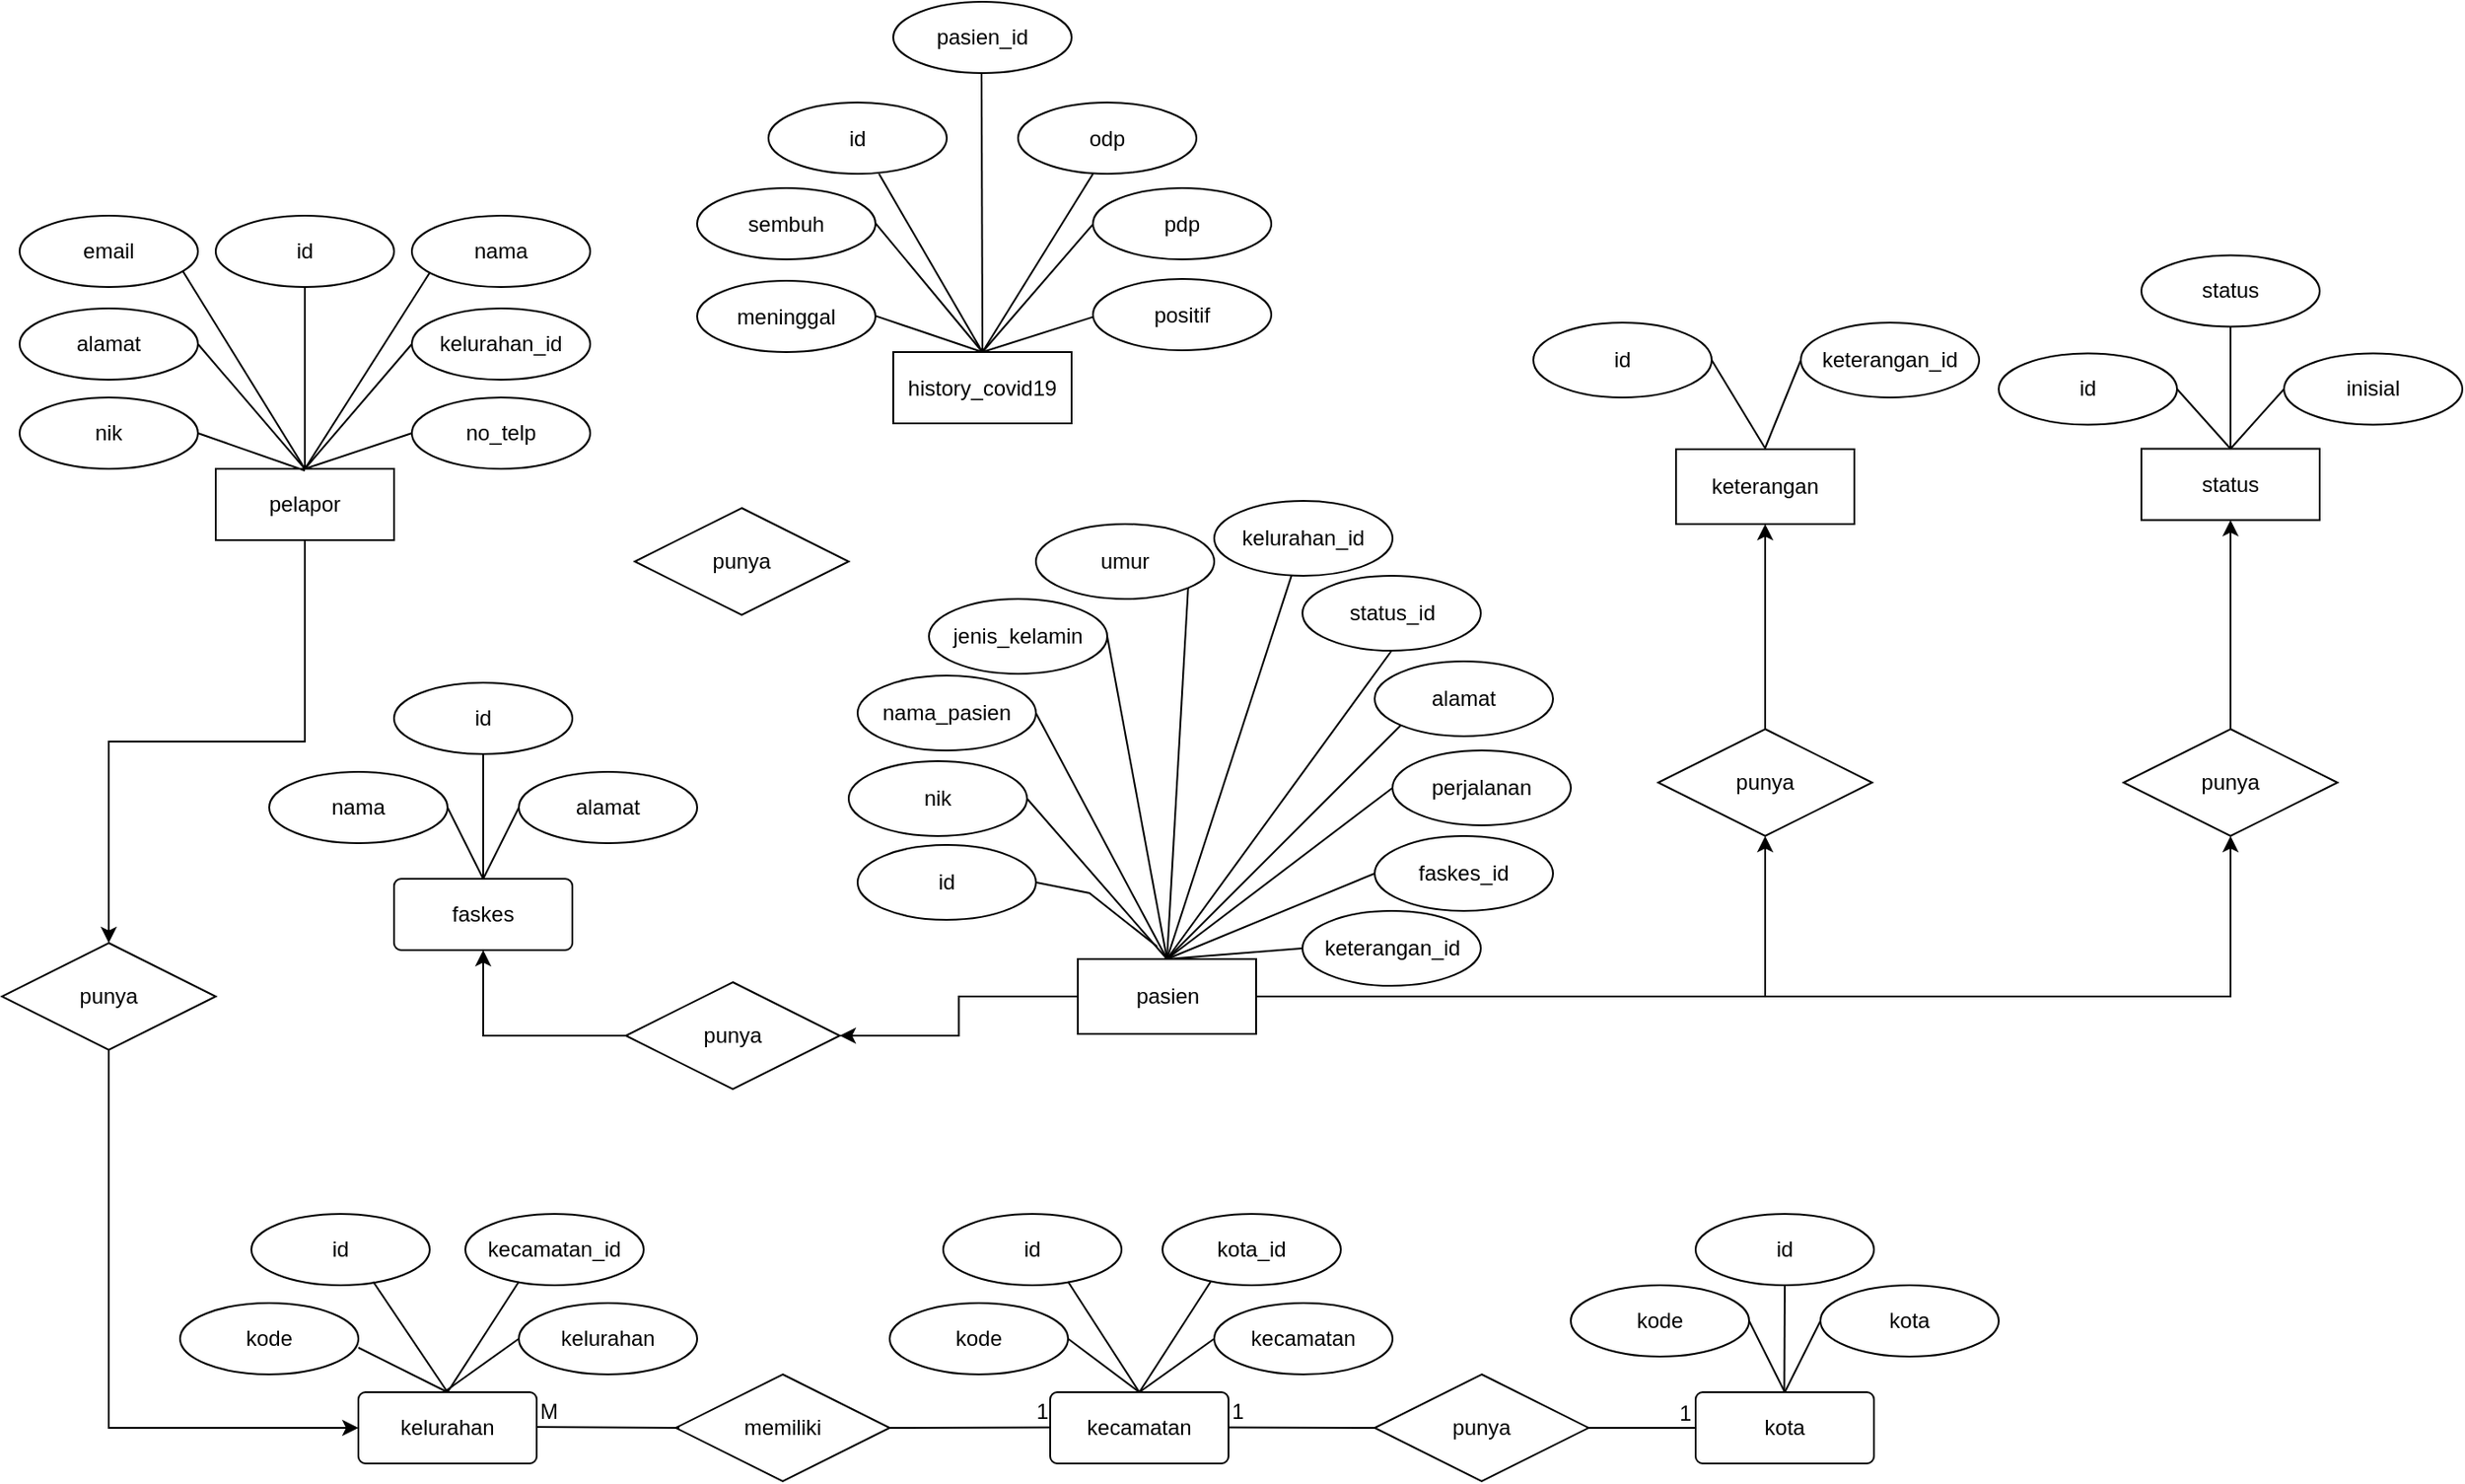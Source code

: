 <mxfile version="13.0.7" type="github"><diagram id="OCcPVZrVLia6TvkA2vuJ" name="Page-1"><mxGraphModel dx="2012" dy="662" grid="1" gridSize="10" guides="1" tooltips="1" connect="1" arrows="1" fold="1" page="1" pageScale="1" pageWidth="827" pageHeight="1169" math="0" shadow="0"><root><mxCell id="0"/><mxCell id="1" parent="0"/><mxCell id="dDzV7m8oCXb1ldb-OooE-206" style="edgeStyle=orthogonalEdgeStyle;rounded=0;orthogonalLoop=1;jettySize=auto;html=1;entryX=0.5;entryY=0;entryDx=0;entryDy=0;" edge="1" parent="1" source="zjP-jEI3anK48HzsfgBZ-4" target="dDzV7m8oCXb1ldb-OooE-205"><mxGeometry relative="1" as="geometry"/></mxCell><mxCell id="zjP-jEI3anK48HzsfgBZ-4" value="pelapor" style="whiteSpace=wrap;html=1;align=center;" parent="1" vertex="1"><mxGeometry x="-450" y="402" width="100" height="40" as="geometry"/></mxCell><mxCell id="zjP-jEI3anK48HzsfgBZ-5" value="nik" style="ellipse;whiteSpace=wrap;html=1;align=center;" parent="1" vertex="1"><mxGeometry x="-560" y="362" width="100" height="40" as="geometry"/></mxCell><mxCell id="zjP-jEI3anK48HzsfgBZ-6" value="nama" style="ellipse;whiteSpace=wrap;html=1;align=center;" parent="1" vertex="1"><mxGeometry x="-340" y="260" width="100" height="40" as="geometry"/></mxCell><mxCell id="zjP-jEI3anK48HzsfgBZ-7" value="email" style="ellipse;whiteSpace=wrap;html=1;align=center;" parent="1" vertex="1"><mxGeometry x="-560" y="260" width="100" height="40" as="geometry"/></mxCell><mxCell id="zjP-jEI3anK48HzsfgBZ-14" value="&lt;span style=&quot;color: rgba(0 , 0 , 0 , 0) ; font-family: monospace ; font-size: 0px&quot;&gt;%3CmxGraphModel%3E%3Croot%3E%3CmxCell%20id%3D%220%22%2F%3E%3CmxCell%20id%3D%221%22%20parent%3D%220%22%2F%3E%3CmxCell%20id%3D%222%22%20value%3D%22%22%20style%3D%22endArrow%3Dclassic%3Bhtml%3D1%3BentryX%3D0.997%3BentryY%3D0.681%3BentryDx%3D0%3BentryDy%3D0%3BentryPerimeter%3D0%3B%22%20edge%3D%221%22%20parent%3D%221%22%3E%3CmxGeometry%20width%3D%2250%22%20height%3D%2250%22%20relative%3D%221%22%20as%3D%22geometry%22%3E%3CmxPoint%20x%3D%22200%22%20y%3D%22160%22%20as%3D%22sourcePoint%22%2F%3E%3CmxPoint%20x%3D%22159.7%22%20y%3D%22127.24%22%20as%3D%22targetPoint%22%2F%3E%3C%2FmxGeometry%3E%3C%2FmxCell%3E%3C%2Froot%3E%3C%2FmxGraphModel%3E&lt;/span&gt;" style="text;html=1;align=center;verticalAlign=middle;resizable=0;points=[];autosize=1;" parent="1" vertex="1"><mxGeometry x="-47" y="331.5" width="20" height="20" as="geometry"/></mxCell><mxCell id="zjP-jEI3anK48HzsfgBZ-17" value="no_telp" style="ellipse;whiteSpace=wrap;html=1;align=center;" parent="1" vertex="1"><mxGeometry x="-340" y="362" width="100" height="40" as="geometry"/></mxCell><mxCell id="zjP-jEI3anK48HzsfgBZ-18" value="&lt;span style=&quot;color: rgba(0 , 0 , 0 , 0) ; font-family: monospace ; font-size: 0px&quot;&gt;%3CmxGraphModel%3E%3Croot%3E%3CmxCell%20id%3D%220%22%2F%3E%3CmxCell%20id%3D%221%22%20parent%3D%220%22%2F%3E%3CmxCell%20id%3D%222%22%20value%3D%22%22%20style%3D%22endArrow%3Dclassic%3Bhtml%3D1%3BentryX%3D0.217%3BentryY%3D0.883%3BentryDx%3D0%3BentryDy%3D0%3BentryPerimeter%3D0%3B%22%20edge%3D%221%22%20parent%3D%221%22%3E%3CmxGeometry%20width%3D%2250%22%20height%3D%2250%22%20relative%3D%221%22%20as%3D%22geometry%22%3E%3CmxPoint%20x%3D%22260%22%20y%3D%22160%22%20as%3D%22sourcePoint%22%2F%3E%3CmxPoint%20x%3D%22289.7%22%20y%3D%22135.32%22%20as%3D%22targetPoint%22%2F%3E%3C%2FmxGeometry%3E%3C%2FmxCell%3E%3C%2Froot%3E%3C%2FmxGraphModel%3E&lt;/span&gt;" style="text;html=1;align=center;verticalAlign=middle;resizable=0;points=[];autosize=1;" parent="1" vertex="1"><mxGeometry x="10" y="284.5" width="20" height="20" as="geometry"/></mxCell><mxCell id="zjP-jEI3anK48HzsfgBZ-20" value="alamat" style="ellipse;whiteSpace=wrap;html=1;align=center;" parent="1" vertex="1"><mxGeometry x="-560" y="312" width="100" height="40" as="geometry"/></mxCell><mxCell id="zjP-jEI3anK48HzsfgBZ-23" value="status" style="whiteSpace=wrap;html=1;align=center;" parent="1" vertex="1"><mxGeometry x="630" y="390.75" width="100" height="40" as="geometry"/></mxCell><mxCell id="zjP-jEI3anK48HzsfgBZ-24" value="status" style="ellipse;whiteSpace=wrap;html=1;align=center;" parent="1" vertex="1"><mxGeometry x="630" y="282.25" width="100" height="40" as="geometry"/></mxCell><mxCell id="zjP-jEI3anK48HzsfgBZ-25" value="inisial" style="ellipse;whiteSpace=wrap;html=1;align=center;" parent="1" vertex="1"><mxGeometry x="710" y="337.25" width="100" height="40" as="geometry"/></mxCell><mxCell id="zjP-jEI3anK48HzsfgBZ-32" value="history_covid19" style="whiteSpace=wrap;html=1;align=center;" parent="1" vertex="1"><mxGeometry x="-70" y="336.5" width="100" height="40" as="geometry"/></mxCell><mxCell id="zjP-jEI3anK48HzsfgBZ-33" value="odp" style="ellipse;whiteSpace=wrap;html=1;align=center;" parent="1" vertex="1"><mxGeometry y="196.5" width="100" height="40" as="geometry"/></mxCell><mxCell id="zjP-jEI3anK48HzsfgBZ-35" value="pdp" style="ellipse;whiteSpace=wrap;html=1;align=center;" parent="1" vertex="1"><mxGeometry x="42" y="244.5" width="100" height="40" as="geometry"/></mxCell><mxCell id="dDzV7m8oCXb1ldb-OooE-9" value="positif" style="ellipse;whiteSpace=wrap;html=1;align=center;" vertex="1" parent="1"><mxGeometry x="42" y="295.5" width="100" height="40" as="geometry"/></mxCell><mxCell id="dDzV7m8oCXb1ldb-OooE-19" value="sembuh" style="ellipse;whiteSpace=wrap;html=1;align=center;" vertex="1" parent="1"><mxGeometry x="-180" y="244.5" width="100" height="40" as="geometry"/></mxCell><mxCell id="dDzV7m8oCXb1ldb-OooE-21" value="meninggal" style="ellipse;whiteSpace=wrap;html=1;align=center;" vertex="1" parent="1"><mxGeometry x="-180" y="296.5" width="100" height="40" as="geometry"/></mxCell><mxCell id="dDzV7m8oCXb1ldb-OooE-183" style="edgeStyle=orthogonalEdgeStyle;rounded=0;orthogonalLoop=1;jettySize=auto;html=1;" edge="1" parent="1" source="dDzV7m8oCXb1ldb-OooE-38" target="dDzV7m8oCXb1ldb-OooE-182"><mxGeometry relative="1" as="geometry"/></mxCell><mxCell id="dDzV7m8oCXb1ldb-OooE-191" style="edgeStyle=orthogonalEdgeStyle;rounded=0;orthogonalLoop=1;jettySize=auto;html=1;entryX=0.5;entryY=1;entryDx=0;entryDy=0;" edge="1" parent="1" source="dDzV7m8oCXb1ldb-OooE-38" target="dDzV7m8oCXb1ldb-OooE-190"><mxGeometry relative="1" as="geometry"/></mxCell><mxCell id="dDzV7m8oCXb1ldb-OooE-203" style="edgeStyle=orthogonalEdgeStyle;rounded=0;orthogonalLoop=1;jettySize=auto;html=1;entryX=1;entryY=0.5;entryDx=0;entryDy=0;" edge="1" parent="1" source="dDzV7m8oCXb1ldb-OooE-38" target="dDzV7m8oCXb1ldb-OooE-201"><mxGeometry relative="1" as="geometry"/></mxCell><mxCell id="dDzV7m8oCXb1ldb-OooE-38" value="pasien" style="whiteSpace=wrap;html=1;align=center;verticalAlign=middle;" vertex="1" parent="1"><mxGeometry x="33.5" y="677" width="100" height="42" as="geometry"/></mxCell><mxCell id="dDzV7m8oCXb1ldb-OooE-39" value="alamat&lt;br&gt;" style="ellipse;whiteSpace=wrap;html=1;align=center;verticalAlign=middle;" vertex="1" parent="1"><mxGeometry x="200" y="510" width="100" height="42" as="geometry"/></mxCell><mxCell id="dDzV7m8oCXb1ldb-OooE-40" value="status_id" style="ellipse;whiteSpace=wrap;html=1;align=center;verticalAlign=middle;" vertex="1" parent="1"><mxGeometry x="159.5" y="462" width="100" height="42" as="geometry"/></mxCell><mxCell id="dDzV7m8oCXb1ldb-OooE-41" value="umur" style="ellipse;whiteSpace=wrap;html=1;align=center;verticalAlign=middle;" vertex="1" parent="1"><mxGeometry x="10" y="433" width="100" height="42" as="geometry"/></mxCell><mxCell id="dDzV7m8oCXb1ldb-OooE-42" value="faskes_id" style="ellipse;whiteSpace=wrap;html=1;align=center;verticalAlign=middle;" vertex="1" parent="1"><mxGeometry x="200" y="608" width="100" height="42" as="geometry"/></mxCell><mxCell id="dDzV7m8oCXb1ldb-OooE-43" value="nama_pasien" style="ellipse;whiteSpace=wrap;html=1;align=center;verticalAlign=middle;" vertex="1" parent="1"><mxGeometry x="-90" y="518" width="100" height="42" as="geometry"/></mxCell><mxCell id="dDzV7m8oCXb1ldb-OooE-44" value="nik" style="ellipse;whiteSpace=wrap;html=1;align=center;verticalAlign=middle;" vertex="1" parent="1"><mxGeometry x="-95" y="566" width="100" height="42" as="geometry"/></mxCell><mxCell id="dDzV7m8oCXb1ldb-OooE-45" value="jenis_kelamin" style="ellipse;whiteSpace=wrap;html=1;align=center;verticalAlign=middle;" vertex="1" parent="1"><mxGeometry x="-50" y="475" width="100" height="42" as="geometry"/></mxCell><mxCell id="dDzV7m8oCXb1ldb-OooE-46" value="perjalanan" style="ellipse;whiteSpace=wrap;html=1;align=center;verticalAlign=middle;" vertex="1" parent="1"><mxGeometry x="210" y="560" width="100" height="42" as="geometry"/></mxCell><mxCell id="dDzV7m8oCXb1ldb-OooE-47" value="keterangan_id" style="ellipse;whiteSpace=wrap;html=1;align=center;verticalAlign=middle;" vertex="1" parent="1"><mxGeometry x="159.5" y="650" width="100" height="42" as="geometry"/></mxCell><mxCell id="dDzV7m8oCXb1ldb-OooE-48" value="" style="endArrow=none;html=1;rounded=0;entryX=0.5;entryY=1;entryDx=0;entryDy=0;exitX=0.5;exitY=0;exitDx=0;exitDy=0;verticalAlign=middle;" edge="1" parent="1" source="dDzV7m8oCXb1ldb-OooE-38" target="dDzV7m8oCXb1ldb-OooE-40"><mxGeometry relative="1" as="geometry"><mxPoint x="-6.5" y="597" as="sourcePoint"/><mxPoint x="153.5" y="597" as="targetPoint"/></mxGeometry></mxCell><mxCell id="dDzV7m8oCXb1ldb-OooE-49" value="" style="endArrow=none;html=1;rounded=0;entryX=0;entryY=1;entryDx=0;entryDy=0;exitX=0.5;exitY=0;exitDx=0;exitDy=0;verticalAlign=middle;" edge="1" parent="1" source="dDzV7m8oCXb1ldb-OooE-38" target="dDzV7m8oCXb1ldb-OooE-39"><mxGeometry relative="1" as="geometry"><mxPoint x="53.5" y="557" as="sourcePoint"/><mxPoint x="213.5" y="557" as="targetPoint"/></mxGeometry></mxCell><mxCell id="dDzV7m8oCXb1ldb-OooE-50" value="" style="endArrow=none;html=1;rounded=0;exitX=1;exitY=1;exitDx=0;exitDy=0;entryX=0.5;entryY=0;entryDx=0;entryDy=0;verticalAlign=middle;" edge="1" parent="1" source="dDzV7m8oCXb1ldb-OooE-41" target="dDzV7m8oCXb1ldb-OooE-38"><mxGeometry relative="1" as="geometry"><mxPoint x="-6.5" y="537" as="sourcePoint"/><mxPoint x="153.5" y="537" as="targetPoint"/></mxGeometry></mxCell><mxCell id="dDzV7m8oCXb1ldb-OooE-51" value="" style="endArrow=none;html=1;rounded=0;exitX=1;exitY=0.5;exitDx=0;exitDy=0;entryX=0.5;entryY=0;entryDx=0;entryDy=0;verticalAlign=middle;" edge="1" parent="1" source="dDzV7m8oCXb1ldb-OooE-45" target="dDzV7m8oCXb1ldb-OooE-38"><mxGeometry relative="1" as="geometry"><mxPoint x="3.5" y="557" as="sourcePoint"/><mxPoint x="163.5" y="557" as="targetPoint"/></mxGeometry></mxCell><mxCell id="dDzV7m8oCXb1ldb-OooE-52" value="" style="endArrow=none;html=1;rounded=0;exitX=1;exitY=0.5;exitDx=0;exitDy=0;entryX=0.5;entryY=0;entryDx=0;entryDy=0;verticalAlign=middle;" edge="1" parent="1" source="dDzV7m8oCXb1ldb-OooE-43" target="dDzV7m8oCXb1ldb-OooE-38"><mxGeometry relative="1" as="geometry"><mxPoint x="183.5" y="597" as="sourcePoint"/><mxPoint x="343.5" y="597" as="targetPoint"/></mxGeometry></mxCell><mxCell id="dDzV7m8oCXb1ldb-OooE-53" value="" style="endArrow=none;html=1;rounded=0;entryX=0;entryY=0.5;entryDx=0;entryDy=0;verticalAlign=middle;" edge="1" parent="1" target="dDzV7m8oCXb1ldb-OooE-47"><mxGeometry relative="1" as="geometry"><mxPoint x="83.5" y="677.0" as="sourcePoint"/><mxPoint x="343.5" y="597" as="targetPoint"/></mxGeometry></mxCell><mxCell id="dDzV7m8oCXb1ldb-OooE-54" value="" style="endArrow=none;html=1;rounded=0;exitX=1;exitY=0.5;exitDx=0;exitDy=0;entryX=0.5;entryY=0;entryDx=0;entryDy=0;verticalAlign=middle;" edge="1" parent="1" source="dDzV7m8oCXb1ldb-OooE-44" target="dDzV7m8oCXb1ldb-OooE-38"><mxGeometry relative="1" as="geometry"><mxPoint x="183.5" y="597" as="sourcePoint"/><mxPoint x="83.5" y="667" as="targetPoint"/></mxGeometry></mxCell><mxCell id="dDzV7m8oCXb1ldb-OooE-55" value="" style="endArrow=none;html=1;rounded=0;entryX=0;entryY=0.5;entryDx=0;entryDy=0;verticalAlign=middle;" edge="1" parent="1" target="dDzV7m8oCXb1ldb-OooE-42"><mxGeometry relative="1" as="geometry"><mxPoint x="83.5" y="677.0" as="sourcePoint"/><mxPoint x="343.5" y="597" as="targetPoint"/></mxGeometry></mxCell><mxCell id="dDzV7m8oCXb1ldb-OooE-56" value="" style="endArrow=none;html=1;rounded=0;exitX=0.5;exitY=0;exitDx=0;exitDy=0;entryX=0;entryY=0.5;entryDx=0;entryDy=0;verticalAlign=middle;" edge="1" parent="1" source="dDzV7m8oCXb1ldb-OooE-38" target="dDzV7m8oCXb1ldb-OooE-46"><mxGeometry relative="1" as="geometry"><mxPoint x="183.5" y="597" as="sourcePoint"/><mxPoint x="343.5" y="597" as="targetPoint"/></mxGeometry></mxCell><mxCell id="dDzV7m8oCXb1ldb-OooE-59" value="kelurahan" style="rounded=1;arcSize=10;whiteSpace=wrap;html=1;align=center;" vertex="1" parent="1"><mxGeometry x="-370" y="920" width="100" height="40" as="geometry"/></mxCell><mxCell id="dDzV7m8oCXb1ldb-OooE-60" value="kode" style="ellipse;whiteSpace=wrap;html=1;align=center;" vertex="1" parent="1"><mxGeometry x="-470" y="870" width="100" height="40" as="geometry"/></mxCell><mxCell id="dDzV7m8oCXb1ldb-OooE-61" value="kelurahan" style="ellipse;whiteSpace=wrap;html=1;align=center;" vertex="1" parent="1"><mxGeometry x="-280" y="870" width="100" height="40" as="geometry"/></mxCell><mxCell id="dDzV7m8oCXb1ldb-OooE-64" value="kecamatan" style="rounded=1;arcSize=10;whiteSpace=wrap;html=1;align=center;" vertex="1" parent="1"><mxGeometry x="18" y="920" width="100" height="40" as="geometry"/></mxCell><mxCell id="dDzV7m8oCXb1ldb-OooE-65" value="kode" style="ellipse;whiteSpace=wrap;html=1;align=center;" vertex="1" parent="1"><mxGeometry x="-72" y="870" width="100" height="40" as="geometry"/></mxCell><mxCell id="dDzV7m8oCXb1ldb-OooE-66" value="kecamatan" style="ellipse;whiteSpace=wrap;html=1;align=center;" vertex="1" parent="1"><mxGeometry x="110" y="870" width="100" height="40" as="geometry"/></mxCell><mxCell id="dDzV7m8oCXb1ldb-OooE-67" value="" style="endArrow=none;html=1;rounded=0;exitX=0.5;exitY=0;exitDx=0;exitDy=0;entryX=0;entryY=0.5;entryDx=0;entryDy=0;" edge="1" parent="1" source="dDzV7m8oCXb1ldb-OooE-64" target="dDzV7m8oCXb1ldb-OooE-66"><mxGeometry relative="1" as="geometry"><mxPoint x="238" y="760" as="sourcePoint"/><mxPoint x="398" y="760" as="targetPoint"/></mxGeometry></mxCell><mxCell id="dDzV7m8oCXb1ldb-OooE-68" value="" style="endArrow=none;html=1;rounded=0;exitX=1;exitY=0.5;exitDx=0;exitDy=0;entryX=0.5;entryY=0;entryDx=0;entryDy=0;" edge="1" parent="1" source="dDzV7m8oCXb1ldb-OooE-65" target="dDzV7m8oCXb1ldb-OooE-64"><mxGeometry relative="1" as="geometry"><mxPoint x="238" y="760" as="sourcePoint"/><mxPoint x="398" y="760" as="targetPoint"/></mxGeometry></mxCell><mxCell id="dDzV7m8oCXb1ldb-OooE-69" value="kota" style="rounded=1;arcSize=10;whiteSpace=wrap;html=1;align=center;" vertex="1" parent="1"><mxGeometry x="380" y="920" width="100" height="40" as="geometry"/></mxCell><mxCell id="dDzV7m8oCXb1ldb-OooE-70" value="kode" style="ellipse;whiteSpace=wrap;html=1;align=center;" vertex="1" parent="1"><mxGeometry x="310" y="860" width="100" height="40" as="geometry"/></mxCell><mxCell id="dDzV7m8oCXb1ldb-OooE-71" value="kota" style="ellipse;whiteSpace=wrap;html=1;align=center;" vertex="1" parent="1"><mxGeometry x="450" y="860" width="100" height="40" as="geometry"/></mxCell><mxCell id="dDzV7m8oCXb1ldb-OooE-72" value="" style="endArrow=none;html=1;rounded=0;exitX=0.5;exitY=0;exitDx=0;exitDy=0;entryX=0;entryY=0.5;entryDx=0;entryDy=0;" edge="1" parent="1" source="dDzV7m8oCXb1ldb-OooE-69" target="dDzV7m8oCXb1ldb-OooE-71"><mxGeometry relative="1" as="geometry"><mxPoint x="600" y="760" as="sourcePoint"/><mxPoint x="760" y="760" as="targetPoint"/></mxGeometry></mxCell><mxCell id="dDzV7m8oCXb1ldb-OooE-73" value="" style="endArrow=none;html=1;rounded=0;exitX=1;exitY=0.5;exitDx=0;exitDy=0;entryX=0.5;entryY=0;entryDx=0;entryDy=0;" edge="1" parent="1" source="dDzV7m8oCXb1ldb-OooE-70" target="dDzV7m8oCXb1ldb-OooE-69"><mxGeometry relative="1" as="geometry"><mxPoint x="600" y="760" as="sourcePoint"/><mxPoint x="760" y="760" as="targetPoint"/></mxGeometry></mxCell><mxCell id="dDzV7m8oCXb1ldb-OooE-74" value="faskes" style="rounded=1;arcSize=10;whiteSpace=wrap;html=1;align=center;" vertex="1" parent="1"><mxGeometry x="-350" y="632" width="100" height="40" as="geometry"/></mxCell><mxCell id="dDzV7m8oCXb1ldb-OooE-75" value="nama" style="ellipse;whiteSpace=wrap;html=1;align=center;" vertex="1" parent="1"><mxGeometry x="-420" y="572" width="100" height="40" as="geometry"/></mxCell><mxCell id="dDzV7m8oCXb1ldb-OooE-76" value="alamat" style="ellipse;whiteSpace=wrap;html=1;align=center;" vertex="1" parent="1"><mxGeometry x="-280" y="572" width="100" height="40" as="geometry"/></mxCell><mxCell id="dDzV7m8oCXb1ldb-OooE-77" value="" style="endArrow=none;html=1;rounded=0;exitX=1;exitY=0.5;exitDx=0;exitDy=0;entryX=0.5;entryY=0;entryDx=0;entryDy=0;" edge="1" parent="1" source="dDzV7m8oCXb1ldb-OooE-75" target="dDzV7m8oCXb1ldb-OooE-74"><mxGeometry relative="1" as="geometry"><mxPoint x="-130" y="472" as="sourcePoint"/><mxPoint x="30" y="472" as="targetPoint"/></mxGeometry></mxCell><mxCell id="dDzV7m8oCXb1ldb-OooE-78" value="" style="endArrow=none;html=1;rounded=0;exitX=0.5;exitY=0;exitDx=0;exitDy=0;entryX=0;entryY=0.5;entryDx=0;entryDy=0;" edge="1" parent="1"><mxGeometry relative="1" as="geometry"><mxPoint x="-300" y="632" as="sourcePoint"/><mxPoint x="-280" y="592" as="targetPoint"/></mxGeometry></mxCell><mxCell id="dDzV7m8oCXb1ldb-OooE-79" value="kecamatan_id" style="ellipse;whiteSpace=wrap;html=1;align=center;" vertex="1" parent="1"><mxGeometry x="-310" y="820" width="100" height="40" as="geometry"/></mxCell><mxCell id="dDzV7m8oCXb1ldb-OooE-81" value="id" style="ellipse;whiteSpace=wrap;html=1;align=center;" vertex="1" parent="1"><mxGeometry x="-42" y="820" width="100" height="40" as="geometry"/></mxCell><mxCell id="dDzV7m8oCXb1ldb-OooE-82" value="" style="endArrow=none;html=1;rounded=0;entryX=0.7;entryY=0.95;entryDx=0;entryDy=0;entryPerimeter=0;" edge="1" parent="1" target="dDzV7m8oCXb1ldb-OooE-81"><mxGeometry relative="1" as="geometry"><mxPoint x="68" y="920" as="sourcePoint"/><mxPoint x="98" y="890" as="targetPoint"/></mxGeometry></mxCell><mxCell id="dDzV7m8oCXb1ldb-OooE-89" value="keterangan" style="whiteSpace=wrap;html=1;align=center;verticalAlign=middle;" vertex="1" parent="1"><mxGeometry x="369" y="391" width="100" height="42" as="geometry"/></mxCell><mxCell id="dDzV7m8oCXb1ldb-OooE-90" value="&lt;span style=&quot;color: rgba(0 , 0 , 0 , 0) ; font-family: monospace ; font-size: 0px&quot;&gt;%3CmxGraphModel%3E%3Croot%3E%3CmxCell%20id%3D%220%22%2F%3E%3CmxCell%20id%3D%221%22%20parent%3D%220%22%2F%3E%3CmxCell%20id%3D%222%22%20value%3D%22keterangan_id%22%20style%3D%22ellipse%3BwhiteSpace%3Dwrap%3Bhtml%3D1%3Balign%3Dcenter%3BverticalAlign%3Dmiddle%3B%22%20vertex%3D%221%22%20parent%3D%221%22%3E%3CmxGeometry%20x%3D%22-150%22%20y%3D%22335%22%20width%3D%22100%22%20height%3D%2242%22%20as%3D%22geometry%22%2F%3E%3C%2FmxCell%3E%3C%2Froot%3E%3C%2FmxGraphModel%3E&lt;/span&gt;" style="text;html=1;align=center;verticalAlign=middle;resizable=0;points=[];autosize=1;" vertex="1" parent="1"><mxGeometry x="82" y="613" width="20" height="20" as="geometry"/></mxCell><mxCell id="dDzV7m8oCXb1ldb-OooE-91" value="keterangan_id" style="ellipse;whiteSpace=wrap;html=1;align=center;verticalAlign=middle;" vertex="1" parent="1"><mxGeometry x="439" y="320" width="100" height="42" as="geometry"/></mxCell><mxCell id="dDzV7m8oCXb1ldb-OooE-108" value="kelurahan_id" style="ellipse;whiteSpace=wrap;html=1;align=center;" vertex="1" parent="1"><mxGeometry x="-340" y="312" width="100" height="40" as="geometry"/></mxCell><mxCell id="dDzV7m8oCXb1ldb-OooE-119" value="kelurahan_id" style="ellipse;whiteSpace=wrap;html=1;align=center;verticalAlign=middle;" vertex="1" parent="1"><mxGeometry x="110" y="420" width="100" height="42" as="geometry"/></mxCell><mxCell id="dDzV7m8oCXb1ldb-OooE-120" value="" style="endArrow=none;html=1;rounded=0;entryX=0.434;entryY=0.992;entryDx=0;entryDy=0;exitX=0.5;exitY=0;exitDx=0;exitDy=0;verticalAlign=middle;entryPerimeter=0;" edge="1" parent="1" source="dDzV7m8oCXb1ldb-OooE-38" target="dDzV7m8oCXb1ldb-OooE-119"><mxGeometry relative="1" as="geometry"><mxPoint x="44.5" y="686.5" as="sourcePoint"/><mxPoint x="81" y="473.5" as="targetPoint"/></mxGeometry></mxCell><mxCell id="dDzV7m8oCXb1ldb-OooE-125" value="id" style="ellipse;whiteSpace=wrap;html=1;align=center;verticalAlign=middle;" vertex="1" parent="1"><mxGeometry x="-90" y="613" width="100" height="42" as="geometry"/></mxCell><mxCell id="dDzV7m8oCXb1ldb-OooE-126" value="" style="endArrow=none;html=1;rounded=0;exitX=1;exitY=0.5;exitDx=0;exitDy=0;verticalAlign=middle;" edge="1" parent="1" source="dDzV7m8oCXb1ldb-OooE-125"><mxGeometry relative="1" as="geometry"><mxPoint y="593" as="sourcePoint"/><mxPoint x="78" y="670" as="targetPoint"/><Array as="points"><mxPoint x="40" y="640"/></Array></mxGeometry></mxCell><mxCell id="dDzV7m8oCXb1ldb-OooE-127" value="id" style="ellipse;whiteSpace=wrap;html=1;align=center;verticalAlign=middle;" vertex="1" parent="1"><mxGeometry x="289" y="320" width="100" height="42" as="geometry"/></mxCell><mxCell id="dDzV7m8oCXb1ldb-OooE-131" value="id" style="ellipse;whiteSpace=wrap;html=1;align=center;" vertex="1" parent="1"><mxGeometry x="550" y="337.25" width="100" height="40" as="geometry"/></mxCell><mxCell id="dDzV7m8oCXb1ldb-OooE-135" value="id" style="ellipse;whiteSpace=wrap;html=1;align=center;" vertex="1" parent="1"><mxGeometry x="-430" y="820" width="100" height="40" as="geometry"/></mxCell><mxCell id="dDzV7m8oCXb1ldb-OooE-147" value="" style="endArrow=none;html=1;rounded=0;exitX=0.5;exitY=1;exitDx=0;exitDy=0;entryX=0.5;entryY=0;entryDx=0;entryDy=0;" edge="1" parent="1" source="zjP-jEI3anK48HzsfgBZ-24" target="zjP-jEI3anK48HzsfgBZ-23"><mxGeometry relative="1" as="geometry"><mxPoint x="540" y="407.96" as="sourcePoint"/><mxPoint x="680" y="387.25" as="targetPoint"/></mxGeometry></mxCell><mxCell id="dDzV7m8oCXb1ldb-OooE-148" value="" style="endArrow=none;html=1;rounded=0;exitX=0;exitY=0.5;exitDx=0;exitDy=0;entryX=0.5;entryY=0;entryDx=0;entryDy=0;" edge="1" parent="1" source="zjP-jEI3anK48HzsfgBZ-25" target="zjP-jEI3anK48HzsfgBZ-23"><mxGeometry relative="1" as="geometry"><mxPoint x="700" y="324.25" as="sourcePoint"/><mxPoint x="700" y="422.25" as="targetPoint"/></mxGeometry></mxCell><mxCell id="dDzV7m8oCXb1ldb-OooE-149" value="" style="endArrow=none;html=1;rounded=0;exitX=1;exitY=0.5;exitDx=0;exitDy=0;entryX=0.5;entryY=0;entryDx=0;entryDy=0;" edge="1" parent="1" source="dDzV7m8oCXb1ldb-OooE-131" target="zjP-jEI3anK48HzsfgBZ-23"><mxGeometry relative="1" as="geometry"><mxPoint x="700" y="342.25" as="sourcePoint"/><mxPoint x="700" y="440.25" as="targetPoint"/></mxGeometry></mxCell><mxCell id="dDzV7m8oCXb1ldb-OooE-150" value="" style="endArrow=none;html=1;rounded=0;exitX=0;exitY=0.5;exitDx=0;exitDy=0;entryX=0.5;entryY=0;entryDx=0;entryDy=0;" edge="1" parent="1" source="dDzV7m8oCXb1ldb-OooE-91"><mxGeometry relative="1" as="geometry"><mxPoint x="418.71" y="293" as="sourcePoint"/><mxPoint x="418.71" y="391" as="targetPoint"/></mxGeometry></mxCell><mxCell id="dDzV7m8oCXb1ldb-OooE-151" value="" style="endArrow=none;html=1;rounded=0;exitX=1;exitY=0.5;exitDx=0;exitDy=0;entryX=0.5;entryY=0;entryDx=0;entryDy=0;" edge="1" parent="1" source="dDzV7m8oCXb1ldb-OooE-127"><mxGeometry relative="1" as="geometry"><mxPoint x="418.71" y="292" as="sourcePoint"/><mxPoint x="418.71" y="390" as="targetPoint"/></mxGeometry></mxCell><mxCell id="dDzV7m8oCXb1ldb-OooE-152" value="id" style="ellipse;whiteSpace=wrap;html=1;align=center;" vertex="1" parent="1"><mxGeometry x="380" y="820" width="100" height="40" as="geometry"/></mxCell><mxCell id="dDzV7m8oCXb1ldb-OooE-153" value="" style="endArrow=none;html=1;rounded=0;exitX=0.5;exitY=1;exitDx=0;exitDy=0;entryX=0.5;entryY=0;entryDx=0;entryDy=0;" edge="1" parent="1" source="dDzV7m8oCXb1ldb-OooE-152"><mxGeometry relative="1" as="geometry"><mxPoint x="429.71" y="822" as="sourcePoint"/><mxPoint x="429.71" y="920" as="targetPoint"/></mxGeometry></mxCell><mxCell id="dDzV7m8oCXb1ldb-OooE-154" value="kota_id" style="ellipse;whiteSpace=wrap;html=1;align=center;" vertex="1" parent="1"><mxGeometry x="81" y="820" width="100" height="40" as="geometry"/></mxCell><mxCell id="dDzV7m8oCXb1ldb-OooE-155" value="" style="endArrow=none;html=1;rounded=0;entryX=0.27;entryY=0.95;entryDx=0;entryDy=0;exitX=0.5;exitY=0;exitDx=0;exitDy=0;entryPerimeter=0;" edge="1" parent="1" source="dDzV7m8oCXb1ldb-OooE-64" target="dDzV7m8oCXb1ldb-OooE-154"><mxGeometry relative="1" as="geometry"><mxPoint x="78" y="930" as="sourcePoint"/><mxPoint x="18" y="870" as="targetPoint"/></mxGeometry></mxCell><mxCell id="dDzV7m8oCXb1ldb-OooE-157" value="" style="endArrow=none;html=1;rounded=0;exitX=0.5;exitY=0;exitDx=0;exitDy=0;entryX=0;entryY=0.5;entryDx=0;entryDy=0;" edge="1" parent="1"><mxGeometry relative="1" as="geometry"><mxPoint x="-322" y="920" as="sourcePoint"/><mxPoint x="-280" y="890" as="targetPoint"/></mxGeometry></mxCell><mxCell id="dDzV7m8oCXb1ldb-OooE-158" value="" style="endArrow=none;html=1;rounded=0;exitX=0.5;exitY=0;exitDx=0;exitDy=0;" edge="1" parent="1"><mxGeometry relative="1" as="geometry"><mxPoint x="-370" y="895" as="sourcePoint"/><mxPoint x="-320" y="920" as="targetPoint"/></mxGeometry></mxCell><mxCell id="dDzV7m8oCXb1ldb-OooE-160" value="" style="endArrow=none;html=1;rounded=0;exitX=0.5;exitY=0;exitDx=0;exitDy=0;entryX=0.683;entryY=0.95;entryDx=0;entryDy=0;entryPerimeter=0;" edge="1" parent="1" source="dDzV7m8oCXb1ldb-OooE-59" target="dDzV7m8oCXb1ldb-OooE-135"><mxGeometry relative="1" as="geometry"><mxPoint x="-401" y="890" as="sourcePoint"/><mxPoint x="-350" y="880" as="targetPoint"/></mxGeometry></mxCell><mxCell id="dDzV7m8oCXb1ldb-OooE-161" value="" style="endArrow=none;html=1;rounded=0;entryX=0.683;entryY=0.95;entryDx=0;entryDy=0;entryPerimeter=0;" edge="1" parent="1"><mxGeometry relative="1" as="geometry"><mxPoint x="-320" y="920" as="sourcePoint"/><mxPoint x="-280.0" y="858" as="targetPoint"/></mxGeometry></mxCell><mxCell id="dDzV7m8oCXb1ldb-OooE-162" value="id" style="ellipse;whiteSpace=wrap;html=1;align=center;" vertex="1" parent="1"><mxGeometry x="-350" y="522" width="100" height="40" as="geometry"/></mxCell><mxCell id="dDzV7m8oCXb1ldb-OooE-163" value="" style="endArrow=none;html=1;rounded=0;entryX=0.5;entryY=1;entryDx=0;entryDy=0;" edge="1" parent="1" target="dDzV7m8oCXb1ldb-OooE-162"><mxGeometry relative="1" as="geometry"><mxPoint x="-299.99" y="632" as="sourcePoint"/><mxPoint x="-300.29" y="591.16" as="targetPoint"/></mxGeometry></mxCell><mxCell id="dDzV7m8oCXb1ldb-OooE-165" value="id" style="ellipse;whiteSpace=wrap;html=1;align=center;" vertex="1" parent="1"><mxGeometry x="-450" y="260" width="100" height="40" as="geometry"/></mxCell><mxCell id="dDzV7m8oCXb1ldb-OooE-166" value="" style="endArrow=none;html=1;rounded=0;entryX=0.5;entryY=1;entryDx=0;entryDy=0;exitX=0.5;exitY=0;exitDx=0;exitDy=0;" edge="1" parent="1" source="zjP-jEI3anK48HzsfgBZ-4"><mxGeometry relative="1" as="geometry"><mxPoint x="-399.99" y="370" as="sourcePoint"/><mxPoint x="-400" y="300" as="targetPoint"/></mxGeometry></mxCell><mxCell id="dDzV7m8oCXb1ldb-OooE-167" value="" style="endArrow=none;html=1;rounded=0;exitX=0.5;exitY=0;exitDx=0;exitDy=0;entryX=1;entryY=0.5;entryDx=0;entryDy=0;" edge="1" parent="1" target="zjP-jEI3anK48HzsfgBZ-5"><mxGeometry relative="1" as="geometry"><mxPoint x="-400" y="403" as="sourcePoint"/><mxPoint x="-423" y="333.68" as="targetPoint"/></mxGeometry></mxCell><mxCell id="dDzV7m8oCXb1ldb-OooE-168" value="" style="endArrow=none;html=1;rounded=0;entryX=0;entryY=0.5;entryDx=0;entryDy=0;exitX=0.5;exitY=0;exitDx=0;exitDy=0;" edge="1" parent="1" source="zjP-jEI3anK48HzsfgBZ-4" target="zjP-jEI3anK48HzsfgBZ-17"><mxGeometry relative="1" as="geometry"><mxPoint x="-390" y="392" as="sourcePoint"/><mxPoint x="-370" y="327.0" as="targetPoint"/></mxGeometry></mxCell><mxCell id="dDzV7m8oCXb1ldb-OooE-169" value="" style="endArrow=none;html=1;rounded=0;entryX=0;entryY=0.5;entryDx=0;entryDy=0;exitX=0.5;exitY=0;exitDx=0;exitDy=0;" edge="1" parent="1" source="zjP-jEI3anK48HzsfgBZ-4"><mxGeometry relative="1" as="geometry"><mxPoint x="-400" y="352" as="sourcePoint"/><mxPoint x="-340" y="332" as="targetPoint"/></mxGeometry></mxCell><mxCell id="dDzV7m8oCXb1ldb-OooE-170" value="" style="endArrow=none;html=1;rounded=0;entryX=0.5;entryY=0;entryDx=0;entryDy=0;exitX=1;exitY=0.5;exitDx=0;exitDy=0;" edge="1" parent="1" source="zjP-jEI3anK48HzsfgBZ-20" target="zjP-jEI3anK48HzsfgBZ-4"><mxGeometry relative="1" as="geometry"><mxPoint x="-440" y="342" as="sourcePoint"/><mxPoint x="-400" y="317" as="targetPoint"/></mxGeometry></mxCell><mxCell id="dDzV7m8oCXb1ldb-OooE-171" value="" style="endArrow=none;html=1;rounded=0;entryX=0;entryY=0.5;entryDx=0;entryDy=0;exitX=0.5;exitY=0;exitDx=0;exitDy=0;" edge="1" parent="1" source="zjP-jEI3anK48HzsfgBZ-4"><mxGeometry relative="1" as="geometry"><mxPoint x="-390" y="312" as="sourcePoint"/><mxPoint x="-330" y="292" as="targetPoint"/></mxGeometry></mxCell><mxCell id="dDzV7m8oCXb1ldb-OooE-172" value="" style="endArrow=none;html=1;rounded=0;entryX=0.5;entryY=0;entryDx=0;entryDy=0;exitX=0.914;exitY=0.771;exitDx=0;exitDy=0;exitPerimeter=0;" edge="1" parent="1" source="zjP-jEI3anK48HzsfgBZ-7" target="zjP-jEI3anK48HzsfgBZ-4"><mxGeometry relative="1" as="geometry"><mxPoint x="-460" y="320" as="sourcePoint"/><mxPoint x="-400" y="300" as="targetPoint"/></mxGeometry></mxCell><mxCell id="dDzV7m8oCXb1ldb-OooE-173" value="id" style="ellipse;whiteSpace=wrap;html=1;align=center;" vertex="1" parent="1"><mxGeometry x="-140" y="196.5" width="100" height="40" as="geometry"/></mxCell><mxCell id="dDzV7m8oCXb1ldb-OooE-174" value="" style="endArrow=none;html=1;rounded=0;entryX=0.5;entryY=0;entryDx=0;entryDy=0;" edge="1" parent="1" target="zjP-jEI3anK48HzsfgBZ-32"><mxGeometry relative="1" as="geometry"><mxPoint x="-80" y="316.21" as="sourcePoint"/><mxPoint x="80" y="316.21" as="targetPoint"/></mxGeometry></mxCell><mxCell id="dDzV7m8oCXb1ldb-OooE-177" value="" style="endArrow=none;html=1;rounded=0;entryX=0.5;entryY=0;entryDx=0;entryDy=0;exitX=0.5;exitY=0;exitDx=0;exitDy=0;" edge="1" parent="1" source="zjP-jEI3anK48HzsfgBZ-32"><mxGeometry relative="1" as="geometry"><mxPoint x="-18" y="296.5" as="sourcePoint"/><mxPoint x="42" y="316.79" as="targetPoint"/></mxGeometry></mxCell><mxCell id="dDzV7m8oCXb1ldb-OooE-178" value="" style="endArrow=none;html=1;rounded=0;entryX=0.5;entryY=0;entryDx=0;entryDy=0;" edge="1" parent="1" target="zjP-jEI3anK48HzsfgBZ-32"><mxGeometry relative="1" as="geometry"><mxPoint x="-80" y="264.21" as="sourcePoint"/><mxPoint x="-20" y="284.5" as="targetPoint"/></mxGeometry></mxCell><mxCell id="dDzV7m8oCXb1ldb-OooE-179" value="" style="endArrow=none;html=1;rounded=0;entryX=0.5;entryY=0;entryDx=0;entryDy=0;exitX=0.5;exitY=0;exitDx=0;exitDy=0;" edge="1" parent="1" source="zjP-jEI3anK48HzsfgBZ-32"><mxGeometry relative="1" as="geometry"><mxPoint x="-18" y="244.5" as="sourcePoint"/><mxPoint x="42" y="264.79" as="targetPoint"/></mxGeometry></mxCell><mxCell id="dDzV7m8oCXb1ldb-OooE-180" value="" style="endArrow=none;html=1;rounded=0;entryX=0.5;entryY=0;entryDx=0;entryDy=0;" edge="1" parent="1" target="zjP-jEI3anK48HzsfgBZ-32"><mxGeometry relative="1" as="geometry"><mxPoint x="-78" y="236.5" as="sourcePoint"/><mxPoint x="-18" y="256.79" as="targetPoint"/></mxGeometry></mxCell><mxCell id="dDzV7m8oCXb1ldb-OooE-181" value="" style="endArrow=none;html=1;rounded=0;entryX=0.5;entryY=0;entryDx=0;entryDy=0;exitX=0.5;exitY=0;exitDx=0;exitDy=0;" edge="1" parent="1" source="zjP-jEI3anK48HzsfgBZ-32"><mxGeometry relative="1" as="geometry"><mxPoint x="-18" y="216.21" as="sourcePoint"/><mxPoint x="42" y="236.5" as="targetPoint"/></mxGeometry></mxCell><mxCell id="dDzV7m8oCXb1ldb-OooE-188" style="edgeStyle=orthogonalEdgeStyle;rounded=0;orthogonalLoop=1;jettySize=auto;html=1;entryX=0.5;entryY=1;entryDx=0;entryDy=0;" edge="1" parent="1" source="dDzV7m8oCXb1ldb-OooE-182" target="dDzV7m8oCXb1ldb-OooE-89"><mxGeometry relative="1" as="geometry"/></mxCell><mxCell id="dDzV7m8oCXb1ldb-OooE-182" value="punya" style="shape=rhombus;perimeter=rhombusPerimeter;whiteSpace=wrap;html=1;align=center;" vertex="1" parent="1"><mxGeometry x="359" y="548" width="120" height="60" as="geometry"/></mxCell><mxCell id="dDzV7m8oCXb1ldb-OooE-192" style="edgeStyle=orthogonalEdgeStyle;rounded=0;orthogonalLoop=1;jettySize=auto;html=1;" edge="1" parent="1" source="dDzV7m8oCXb1ldb-OooE-190" target="zjP-jEI3anK48HzsfgBZ-23"><mxGeometry relative="1" as="geometry"/></mxCell><mxCell id="dDzV7m8oCXb1ldb-OooE-190" value="punya" style="shape=rhombus;perimeter=rhombusPerimeter;whiteSpace=wrap;html=1;align=center;" vertex="1" parent="1"><mxGeometry x="620" y="548" width="120" height="60" as="geometry"/></mxCell><mxCell id="dDzV7m8oCXb1ldb-OooE-193" value="memiliki" style="shape=rhombus;perimeter=rhombusPerimeter;whiteSpace=wrap;html=1;align=center;" vertex="1" parent="1"><mxGeometry x="-192" y="910" width="120" height="60" as="geometry"/></mxCell><mxCell id="dDzV7m8oCXb1ldb-OooE-198" value="punya" style="shape=rhombus;perimeter=rhombusPerimeter;whiteSpace=wrap;html=1;align=center;" vertex="1" parent="1"><mxGeometry x="200" y="910" width="120" height="60" as="geometry"/></mxCell><mxCell id="dDzV7m8oCXb1ldb-OooE-204" style="edgeStyle=orthogonalEdgeStyle;rounded=0;orthogonalLoop=1;jettySize=auto;html=1;entryX=0.5;entryY=1;entryDx=0;entryDy=0;" edge="1" parent="1" source="dDzV7m8oCXb1ldb-OooE-201" target="dDzV7m8oCXb1ldb-OooE-74"><mxGeometry relative="1" as="geometry"/></mxCell><mxCell id="dDzV7m8oCXb1ldb-OooE-201" value="punya" style="shape=rhombus;perimeter=rhombusPerimeter;whiteSpace=wrap;html=1;align=center;" vertex="1" parent="1"><mxGeometry x="-220" y="690" width="120" height="60" as="geometry"/></mxCell><mxCell id="dDzV7m8oCXb1ldb-OooE-207" style="edgeStyle=orthogonalEdgeStyle;rounded=0;orthogonalLoop=1;jettySize=auto;html=1;entryX=0;entryY=0.5;entryDx=0;entryDy=0;" edge="1" parent="1" source="dDzV7m8oCXb1ldb-OooE-205" target="dDzV7m8oCXb1ldb-OooE-59"><mxGeometry relative="1" as="geometry"><Array as="points"><mxPoint x="-510" y="940"/></Array></mxGeometry></mxCell><mxCell id="dDzV7m8oCXb1ldb-OooE-205" value="punya" style="shape=rhombus;perimeter=rhombusPerimeter;whiteSpace=wrap;html=1;align=center;" vertex="1" parent="1"><mxGeometry x="-570" y="668" width="120" height="60" as="geometry"/></mxCell><mxCell id="dDzV7m8oCXb1ldb-OooE-209" value="pasien_id" style="ellipse;whiteSpace=wrap;html=1;align=center;" vertex="1" parent="1"><mxGeometry x="-70" y="140" width="100" height="40" as="geometry"/></mxCell><mxCell id="dDzV7m8oCXb1ldb-OooE-210" value="" style="endArrow=none;html=1;rounded=0;entryX=0.5;entryY=1;entryDx=0;entryDy=0;exitX=0.5;exitY=0;exitDx=0;exitDy=0;" edge="1" parent="1" source="zjP-jEI3anK48HzsfgBZ-32"><mxGeometry relative="1" as="geometry"><mxPoint x="-20.5" y="282" as="sourcePoint"/><mxPoint x="-20.5" y="180" as="targetPoint"/></mxGeometry></mxCell><mxCell id="dDzV7m8oCXb1ldb-OooE-211" value="punya" style="shape=rhombus;perimeter=rhombusPerimeter;whiteSpace=wrap;html=1;align=center;" vertex="1" parent="1"><mxGeometry x="-215" y="424" width="120" height="60" as="geometry"/></mxCell><mxCell id="dDzV7m8oCXb1ldb-OooE-218" value="" style="endArrow=none;html=1;rounded=0;" edge="1" parent="1"><mxGeometry relative="1" as="geometry"><mxPoint x="-270" y="939.5" as="sourcePoint"/><mxPoint x="-190" y="940" as="targetPoint"/></mxGeometry></mxCell><mxCell id="dDzV7m8oCXb1ldb-OooE-219" value="M" style="resizable=0;html=1;align=left;verticalAlign=bottom;" connectable="0" vertex="1" parent="dDzV7m8oCXb1ldb-OooE-218"><mxGeometry x="-1" relative="1" as="geometry"/></mxCell><mxCell id="dDzV7m8oCXb1ldb-OooE-222" value="" style="endArrow=none;html=1;rounded=0;exitX=1;exitY=0.5;exitDx=0;exitDy=0;" edge="1" parent="1" source="dDzV7m8oCXb1ldb-OooE-193"><mxGeometry relative="1" as="geometry"><mxPoint x="-142" y="939.8" as="sourcePoint"/><mxPoint x="18" y="939.8" as="targetPoint"/></mxGeometry></mxCell><mxCell id="dDzV7m8oCXb1ldb-OooE-223" value="1" style="resizable=0;html=1;align=right;verticalAlign=bottom;" connectable="0" vertex="1" parent="dDzV7m8oCXb1ldb-OooE-222"><mxGeometry x="1" relative="1" as="geometry"/></mxCell><mxCell id="dDzV7m8oCXb1ldb-OooE-224" value="" style="endArrow=none;html=1;rounded=0;entryX=0;entryY=0.5;entryDx=0;entryDy=0;" edge="1" parent="1" target="dDzV7m8oCXb1ldb-OooE-198"><mxGeometry relative="1" as="geometry"><mxPoint x="118" y="939.75" as="sourcePoint"/><mxPoint x="198" y="940.25" as="targetPoint"/></mxGeometry></mxCell><mxCell id="dDzV7m8oCXb1ldb-OooE-225" value="1" style="resizable=0;html=1;align=left;verticalAlign=bottom;" connectable="0" vertex="1" parent="dDzV7m8oCXb1ldb-OooE-224"><mxGeometry x="-1" relative="1" as="geometry"/></mxCell><mxCell id="dDzV7m8oCXb1ldb-OooE-226" value="" style="endArrow=none;html=1;rounded=0;entryX=0;entryY=0.5;entryDx=0;entryDy=0;" edge="1" parent="1"><mxGeometry relative="1" as="geometry"><mxPoint x="320" y="940" as="sourcePoint"/><mxPoint x="380" y="940.05" as="targetPoint"/></mxGeometry></mxCell><mxCell id="dDzV7m8oCXb1ldb-OooE-227" value="1" style="resizable=0;html=1;align=left;verticalAlign=bottom;" connectable="0" vertex="1" parent="dDzV7m8oCXb1ldb-OooE-226"><mxGeometry x="-1" relative="1" as="geometry"><mxPoint x="49" as="offset"/></mxGeometry></mxCell></root></mxGraphModel></diagram></mxfile>